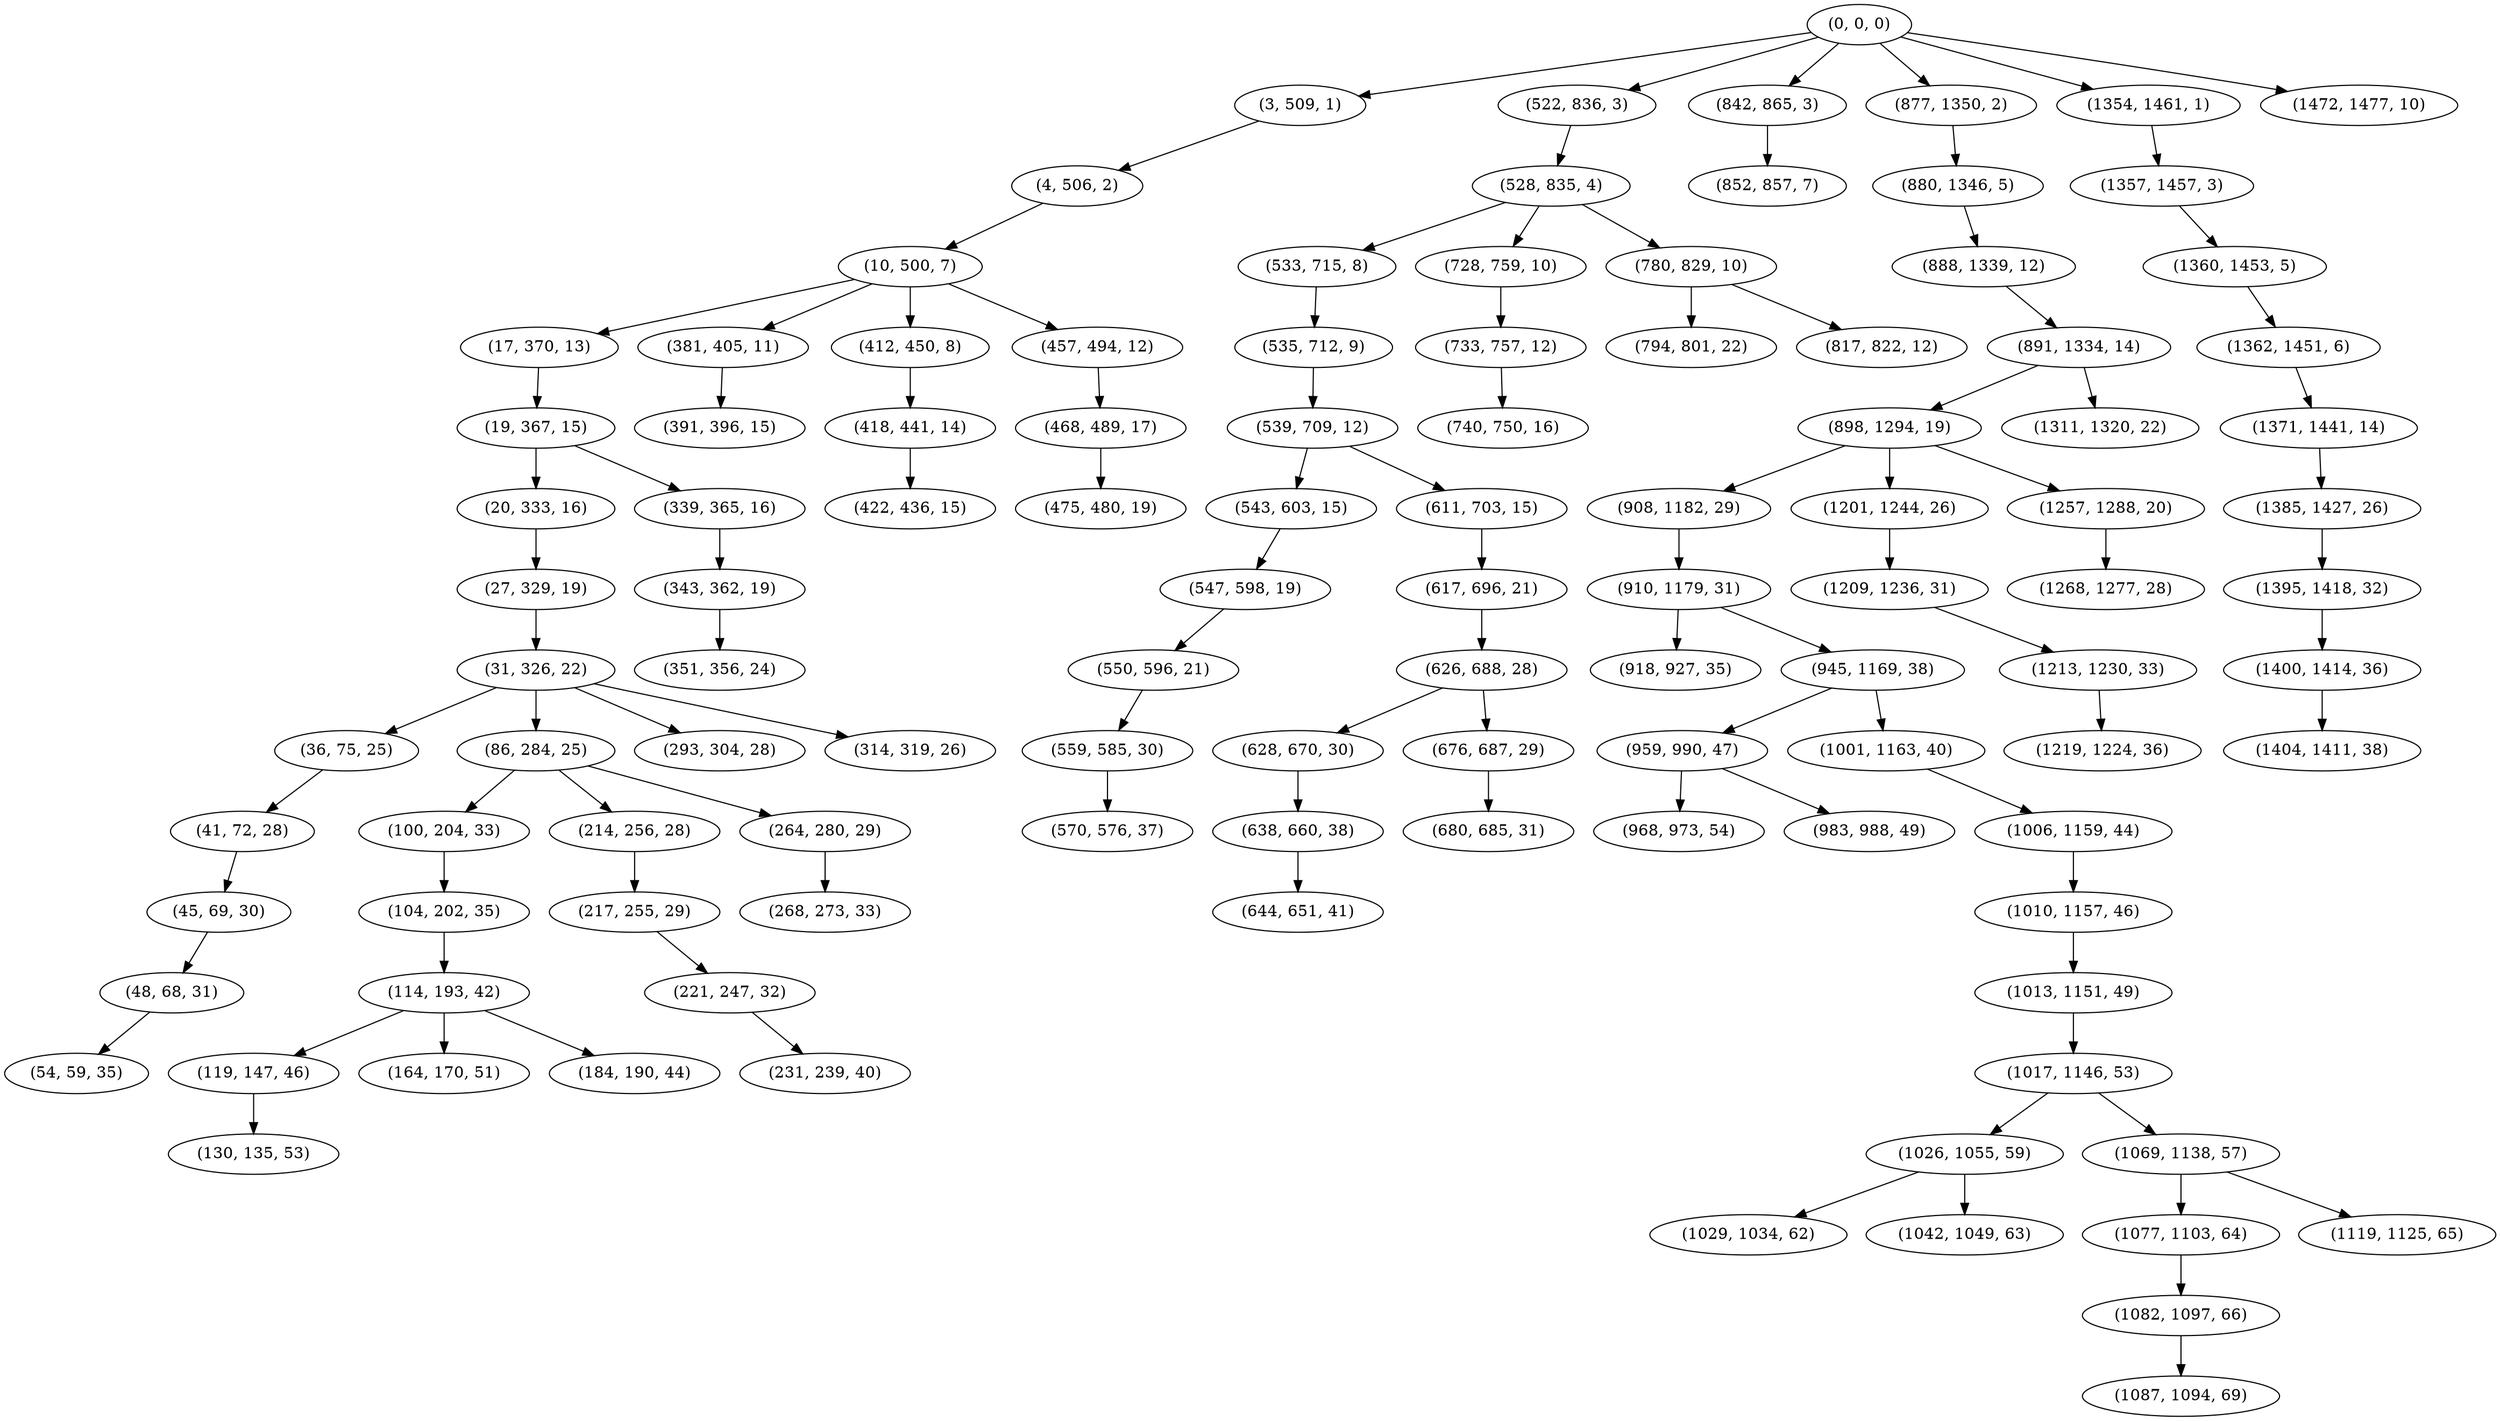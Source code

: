 digraph tree {
    "(0, 0, 0)";
    "(3, 509, 1)";
    "(4, 506, 2)";
    "(10, 500, 7)";
    "(17, 370, 13)";
    "(19, 367, 15)";
    "(20, 333, 16)";
    "(27, 329, 19)";
    "(31, 326, 22)";
    "(36, 75, 25)";
    "(41, 72, 28)";
    "(45, 69, 30)";
    "(48, 68, 31)";
    "(54, 59, 35)";
    "(86, 284, 25)";
    "(100, 204, 33)";
    "(104, 202, 35)";
    "(114, 193, 42)";
    "(119, 147, 46)";
    "(130, 135, 53)";
    "(164, 170, 51)";
    "(184, 190, 44)";
    "(214, 256, 28)";
    "(217, 255, 29)";
    "(221, 247, 32)";
    "(231, 239, 40)";
    "(264, 280, 29)";
    "(268, 273, 33)";
    "(293, 304, 28)";
    "(314, 319, 26)";
    "(339, 365, 16)";
    "(343, 362, 19)";
    "(351, 356, 24)";
    "(381, 405, 11)";
    "(391, 396, 15)";
    "(412, 450, 8)";
    "(418, 441, 14)";
    "(422, 436, 15)";
    "(457, 494, 12)";
    "(468, 489, 17)";
    "(475, 480, 19)";
    "(522, 836, 3)";
    "(528, 835, 4)";
    "(533, 715, 8)";
    "(535, 712, 9)";
    "(539, 709, 12)";
    "(543, 603, 15)";
    "(547, 598, 19)";
    "(550, 596, 21)";
    "(559, 585, 30)";
    "(570, 576, 37)";
    "(611, 703, 15)";
    "(617, 696, 21)";
    "(626, 688, 28)";
    "(628, 670, 30)";
    "(638, 660, 38)";
    "(644, 651, 41)";
    "(676, 687, 29)";
    "(680, 685, 31)";
    "(728, 759, 10)";
    "(733, 757, 12)";
    "(740, 750, 16)";
    "(780, 829, 10)";
    "(794, 801, 22)";
    "(817, 822, 12)";
    "(842, 865, 3)";
    "(852, 857, 7)";
    "(877, 1350, 2)";
    "(880, 1346, 5)";
    "(888, 1339, 12)";
    "(891, 1334, 14)";
    "(898, 1294, 19)";
    "(908, 1182, 29)";
    "(910, 1179, 31)";
    "(918, 927, 35)";
    "(945, 1169, 38)";
    "(959, 990, 47)";
    "(968, 973, 54)";
    "(983, 988, 49)";
    "(1001, 1163, 40)";
    "(1006, 1159, 44)";
    "(1010, 1157, 46)";
    "(1013, 1151, 49)";
    "(1017, 1146, 53)";
    "(1026, 1055, 59)";
    "(1029, 1034, 62)";
    "(1042, 1049, 63)";
    "(1069, 1138, 57)";
    "(1077, 1103, 64)";
    "(1082, 1097, 66)";
    "(1087, 1094, 69)";
    "(1119, 1125, 65)";
    "(1201, 1244, 26)";
    "(1209, 1236, 31)";
    "(1213, 1230, 33)";
    "(1219, 1224, 36)";
    "(1257, 1288, 20)";
    "(1268, 1277, 28)";
    "(1311, 1320, 22)";
    "(1354, 1461, 1)";
    "(1357, 1457, 3)";
    "(1360, 1453, 5)";
    "(1362, 1451, 6)";
    "(1371, 1441, 14)";
    "(1385, 1427, 26)";
    "(1395, 1418, 32)";
    "(1400, 1414, 36)";
    "(1404, 1411, 38)";
    "(1472, 1477, 10)";
    "(0, 0, 0)" -> "(3, 509, 1)";
    "(0, 0, 0)" -> "(522, 836, 3)";
    "(0, 0, 0)" -> "(842, 865, 3)";
    "(0, 0, 0)" -> "(877, 1350, 2)";
    "(0, 0, 0)" -> "(1354, 1461, 1)";
    "(0, 0, 0)" -> "(1472, 1477, 10)";
    "(3, 509, 1)" -> "(4, 506, 2)";
    "(4, 506, 2)" -> "(10, 500, 7)";
    "(10, 500, 7)" -> "(17, 370, 13)";
    "(10, 500, 7)" -> "(381, 405, 11)";
    "(10, 500, 7)" -> "(412, 450, 8)";
    "(10, 500, 7)" -> "(457, 494, 12)";
    "(17, 370, 13)" -> "(19, 367, 15)";
    "(19, 367, 15)" -> "(20, 333, 16)";
    "(19, 367, 15)" -> "(339, 365, 16)";
    "(20, 333, 16)" -> "(27, 329, 19)";
    "(27, 329, 19)" -> "(31, 326, 22)";
    "(31, 326, 22)" -> "(36, 75, 25)";
    "(31, 326, 22)" -> "(86, 284, 25)";
    "(31, 326, 22)" -> "(293, 304, 28)";
    "(31, 326, 22)" -> "(314, 319, 26)";
    "(36, 75, 25)" -> "(41, 72, 28)";
    "(41, 72, 28)" -> "(45, 69, 30)";
    "(45, 69, 30)" -> "(48, 68, 31)";
    "(48, 68, 31)" -> "(54, 59, 35)";
    "(86, 284, 25)" -> "(100, 204, 33)";
    "(86, 284, 25)" -> "(214, 256, 28)";
    "(86, 284, 25)" -> "(264, 280, 29)";
    "(100, 204, 33)" -> "(104, 202, 35)";
    "(104, 202, 35)" -> "(114, 193, 42)";
    "(114, 193, 42)" -> "(119, 147, 46)";
    "(114, 193, 42)" -> "(164, 170, 51)";
    "(114, 193, 42)" -> "(184, 190, 44)";
    "(119, 147, 46)" -> "(130, 135, 53)";
    "(214, 256, 28)" -> "(217, 255, 29)";
    "(217, 255, 29)" -> "(221, 247, 32)";
    "(221, 247, 32)" -> "(231, 239, 40)";
    "(264, 280, 29)" -> "(268, 273, 33)";
    "(339, 365, 16)" -> "(343, 362, 19)";
    "(343, 362, 19)" -> "(351, 356, 24)";
    "(381, 405, 11)" -> "(391, 396, 15)";
    "(412, 450, 8)" -> "(418, 441, 14)";
    "(418, 441, 14)" -> "(422, 436, 15)";
    "(457, 494, 12)" -> "(468, 489, 17)";
    "(468, 489, 17)" -> "(475, 480, 19)";
    "(522, 836, 3)" -> "(528, 835, 4)";
    "(528, 835, 4)" -> "(533, 715, 8)";
    "(528, 835, 4)" -> "(728, 759, 10)";
    "(528, 835, 4)" -> "(780, 829, 10)";
    "(533, 715, 8)" -> "(535, 712, 9)";
    "(535, 712, 9)" -> "(539, 709, 12)";
    "(539, 709, 12)" -> "(543, 603, 15)";
    "(539, 709, 12)" -> "(611, 703, 15)";
    "(543, 603, 15)" -> "(547, 598, 19)";
    "(547, 598, 19)" -> "(550, 596, 21)";
    "(550, 596, 21)" -> "(559, 585, 30)";
    "(559, 585, 30)" -> "(570, 576, 37)";
    "(611, 703, 15)" -> "(617, 696, 21)";
    "(617, 696, 21)" -> "(626, 688, 28)";
    "(626, 688, 28)" -> "(628, 670, 30)";
    "(626, 688, 28)" -> "(676, 687, 29)";
    "(628, 670, 30)" -> "(638, 660, 38)";
    "(638, 660, 38)" -> "(644, 651, 41)";
    "(676, 687, 29)" -> "(680, 685, 31)";
    "(728, 759, 10)" -> "(733, 757, 12)";
    "(733, 757, 12)" -> "(740, 750, 16)";
    "(780, 829, 10)" -> "(794, 801, 22)";
    "(780, 829, 10)" -> "(817, 822, 12)";
    "(842, 865, 3)" -> "(852, 857, 7)";
    "(877, 1350, 2)" -> "(880, 1346, 5)";
    "(880, 1346, 5)" -> "(888, 1339, 12)";
    "(888, 1339, 12)" -> "(891, 1334, 14)";
    "(891, 1334, 14)" -> "(898, 1294, 19)";
    "(891, 1334, 14)" -> "(1311, 1320, 22)";
    "(898, 1294, 19)" -> "(908, 1182, 29)";
    "(898, 1294, 19)" -> "(1201, 1244, 26)";
    "(898, 1294, 19)" -> "(1257, 1288, 20)";
    "(908, 1182, 29)" -> "(910, 1179, 31)";
    "(910, 1179, 31)" -> "(918, 927, 35)";
    "(910, 1179, 31)" -> "(945, 1169, 38)";
    "(945, 1169, 38)" -> "(959, 990, 47)";
    "(945, 1169, 38)" -> "(1001, 1163, 40)";
    "(959, 990, 47)" -> "(968, 973, 54)";
    "(959, 990, 47)" -> "(983, 988, 49)";
    "(1001, 1163, 40)" -> "(1006, 1159, 44)";
    "(1006, 1159, 44)" -> "(1010, 1157, 46)";
    "(1010, 1157, 46)" -> "(1013, 1151, 49)";
    "(1013, 1151, 49)" -> "(1017, 1146, 53)";
    "(1017, 1146, 53)" -> "(1026, 1055, 59)";
    "(1017, 1146, 53)" -> "(1069, 1138, 57)";
    "(1026, 1055, 59)" -> "(1029, 1034, 62)";
    "(1026, 1055, 59)" -> "(1042, 1049, 63)";
    "(1069, 1138, 57)" -> "(1077, 1103, 64)";
    "(1069, 1138, 57)" -> "(1119, 1125, 65)";
    "(1077, 1103, 64)" -> "(1082, 1097, 66)";
    "(1082, 1097, 66)" -> "(1087, 1094, 69)";
    "(1201, 1244, 26)" -> "(1209, 1236, 31)";
    "(1209, 1236, 31)" -> "(1213, 1230, 33)";
    "(1213, 1230, 33)" -> "(1219, 1224, 36)";
    "(1257, 1288, 20)" -> "(1268, 1277, 28)";
    "(1354, 1461, 1)" -> "(1357, 1457, 3)";
    "(1357, 1457, 3)" -> "(1360, 1453, 5)";
    "(1360, 1453, 5)" -> "(1362, 1451, 6)";
    "(1362, 1451, 6)" -> "(1371, 1441, 14)";
    "(1371, 1441, 14)" -> "(1385, 1427, 26)";
    "(1385, 1427, 26)" -> "(1395, 1418, 32)";
    "(1395, 1418, 32)" -> "(1400, 1414, 36)";
    "(1400, 1414, 36)" -> "(1404, 1411, 38)";
}
